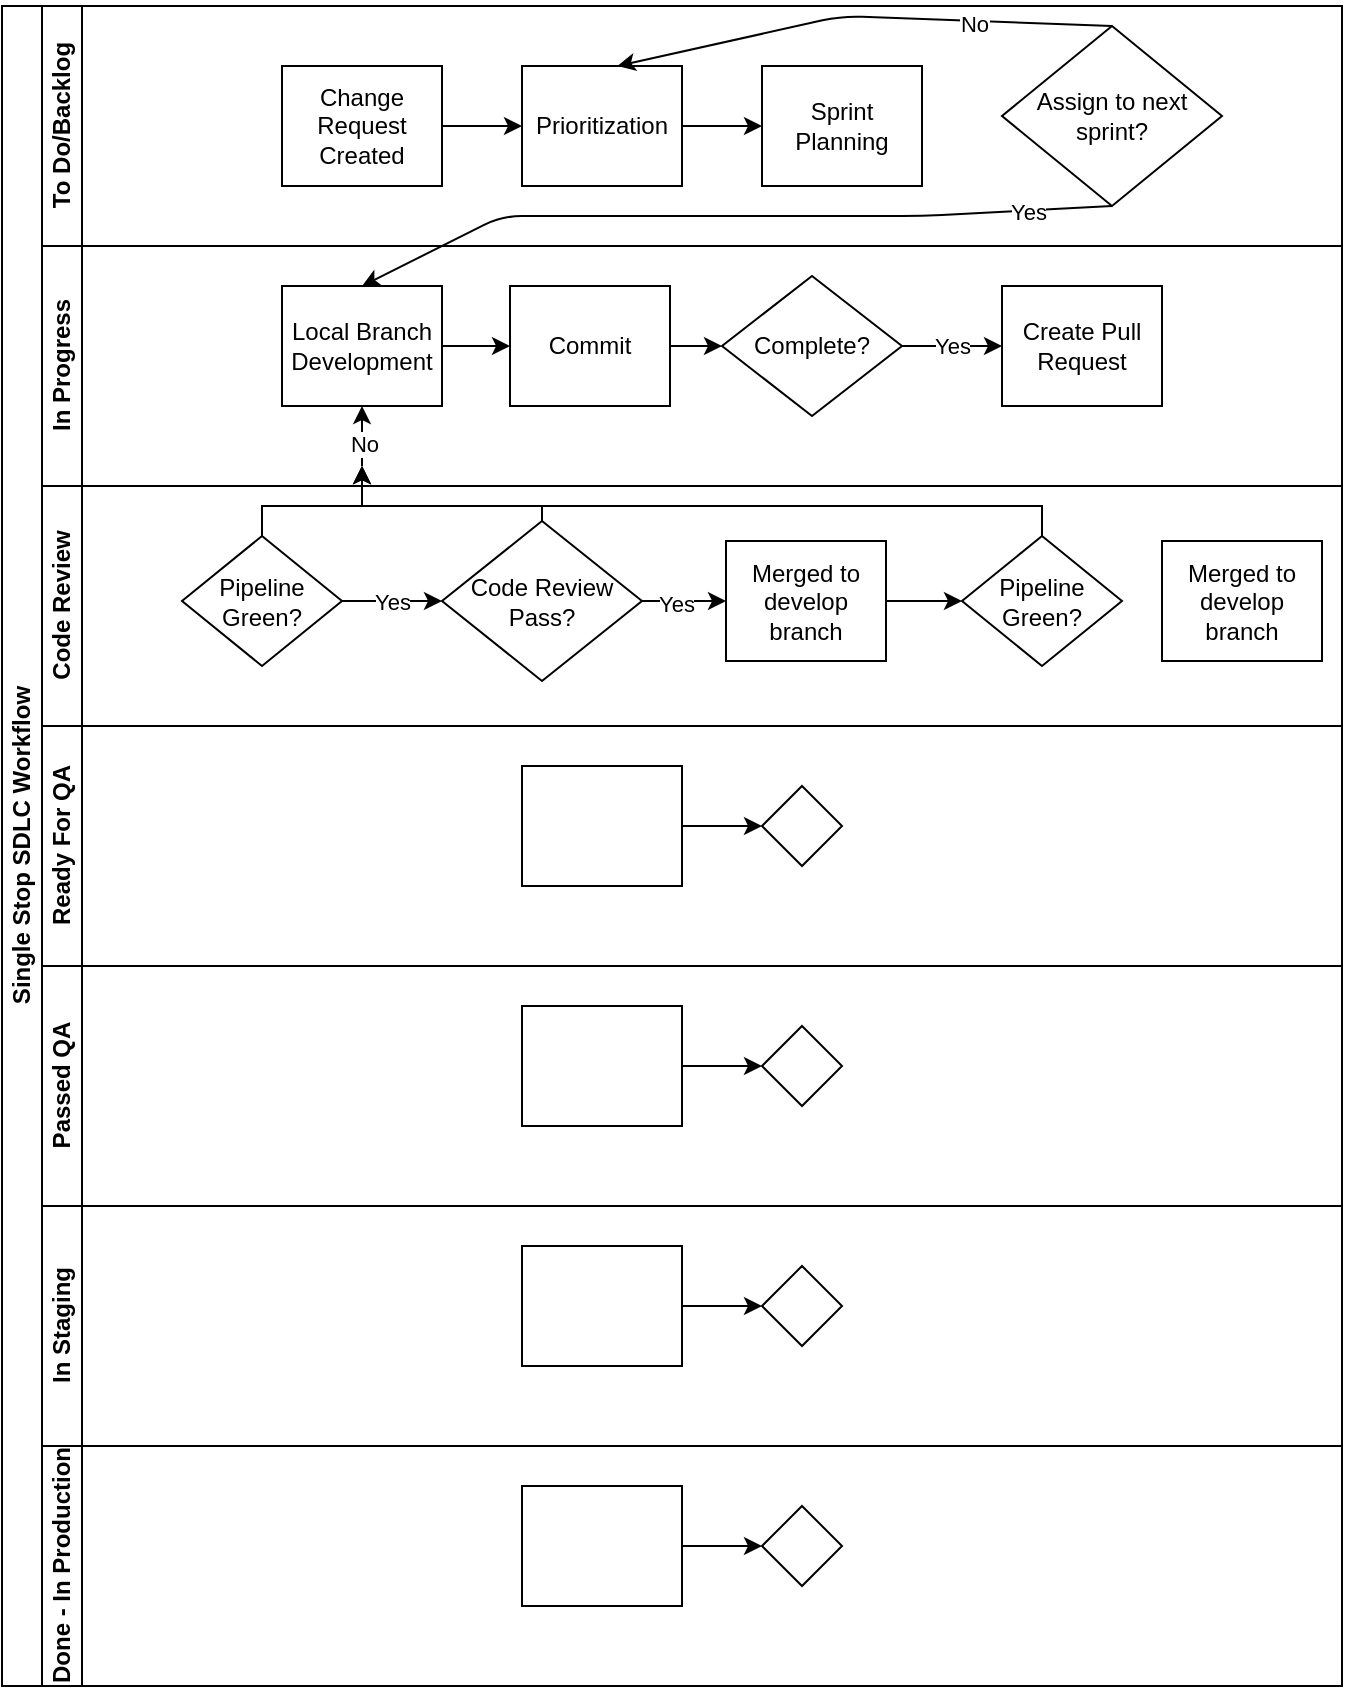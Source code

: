<mxfile version="14.5.0" type="github">
  <diagram id="prtHgNgQTEPvFCAcTncT" name="Page-1">
    <mxGraphModel dx="803" dy="501" grid="1" gridSize="10" guides="1" tooltips="1" connect="1" arrows="1" fold="1" page="1" pageScale="1" pageWidth="827" pageHeight="1169" math="0" shadow="0">
      <root>
        <mxCell id="0" />
        <mxCell id="1" parent="0" />
        <mxCell id="dNxyNK7c78bLwvsdeMH5-19" value="Single Stop SDLC Workflow" style="swimlane;html=1;childLayout=stackLayout;resizeParent=1;resizeParentMax=0;horizontal=0;startSize=20;horizontalStack=0;" parent="1" vertex="1">
          <mxGeometry x="40" y="120" width="670" height="840" as="geometry">
            <mxRectangle x="120" y="105" width="30" height="150" as="alternateBounds" />
          </mxGeometry>
        </mxCell>
        <mxCell id="dNxyNK7c78bLwvsdeMH5-20" value="To Do/Backlog" style="swimlane;html=1;startSize=20;horizontal=0;" parent="dNxyNK7c78bLwvsdeMH5-19" vertex="1">
          <mxGeometry x="20" width="650" height="120" as="geometry">
            <mxRectangle x="20" width="620" height="20" as="alternateBounds" />
          </mxGeometry>
        </mxCell>
        <mxCell id="dNxyNK7c78bLwvsdeMH5-24" value="Change Request Created" style="rounded=0;whiteSpace=wrap;html=1;fontFamily=Helvetica;fontSize=12;fontColor=#000000;align=center;" parent="dNxyNK7c78bLwvsdeMH5-20" vertex="1">
          <mxGeometry x="120" y="30" width="80" height="60" as="geometry" />
        </mxCell>
        <mxCell id="dNxyNK7c78bLwvsdeMH5-33" value="" style="edgeStyle=orthogonalEdgeStyle;rounded=0;orthogonalLoop=1;jettySize=auto;html=1;endArrow=classic;endFill=1;" parent="dNxyNK7c78bLwvsdeMH5-20" source="dNxyNK7c78bLwvsdeMH5-30" edge="1">
          <mxGeometry relative="1" as="geometry">
            <mxPoint x="360" y="60" as="targetPoint" />
          </mxGeometry>
        </mxCell>
        <mxCell id="dNxyNK7c78bLwvsdeMH5-30" value="Prioritization" style="rounded=0;whiteSpace=wrap;html=1;fontFamily=Helvetica;fontSize=12;fontColor=#000000;align=center;" parent="dNxyNK7c78bLwvsdeMH5-20" vertex="1">
          <mxGeometry x="240" y="30" width="80" height="60" as="geometry" />
        </mxCell>
        <mxCell id="UERIJshlti0uCu8RWmvp-54" value="" style="edgeStyle=orthogonalEdgeStyle;rounded=0;orthogonalLoop=1;jettySize=auto;html=1;endArrow=classic;endFill=1;exitX=1;exitY=0.5;exitDx=0;exitDy=0;entryX=0;entryY=0.5;entryDx=0;entryDy=0;" edge="1" parent="dNxyNK7c78bLwvsdeMH5-20" source="dNxyNK7c78bLwvsdeMH5-24" target="dNxyNK7c78bLwvsdeMH5-30">
          <mxGeometry relative="1" as="geometry">
            <mxPoint x="330" y="70" as="sourcePoint" />
            <mxPoint x="220" y="85" as="targetPoint" />
          </mxGeometry>
        </mxCell>
        <mxCell id="UERIJshlti0uCu8RWmvp-55" value="Sprint Planning" style="rounded=0;whiteSpace=wrap;html=1;fontFamily=Helvetica;fontSize=12;fontColor=#000000;align=center;" vertex="1" parent="dNxyNK7c78bLwvsdeMH5-20">
          <mxGeometry x="360" y="30" width="80" height="60" as="geometry" />
        </mxCell>
        <mxCell id="UERIJshlti0uCu8RWmvp-58" value="Assign to next sprint?" style="rhombus;whiteSpace=wrap;html=1;" vertex="1" parent="dNxyNK7c78bLwvsdeMH5-20">
          <mxGeometry x="480" y="10" width="110" height="90" as="geometry" />
        </mxCell>
        <mxCell id="UERIJshlti0uCu8RWmvp-59" value="" style="endArrow=classic;html=1;exitX=0.5;exitY=0;exitDx=0;exitDy=0;entryX=0.596;entryY=0;entryDx=0;entryDy=0;entryPerimeter=0;" edge="1" parent="dNxyNK7c78bLwvsdeMH5-20" source="UERIJshlti0uCu8RWmvp-58" target="dNxyNK7c78bLwvsdeMH5-30">
          <mxGeometry width="50" height="50" relative="1" as="geometry">
            <mxPoint x="240" y="215" as="sourcePoint" />
            <mxPoint x="290" y="165" as="targetPoint" />
            <Array as="points">
              <mxPoint x="400" y="5" />
            </Array>
          </mxGeometry>
        </mxCell>
        <mxCell id="UERIJshlti0uCu8RWmvp-60" value="No" style="edgeLabel;html=1;align=center;verticalAlign=middle;resizable=0;points=[];" vertex="1" connectable="0" parent="UERIJshlti0uCu8RWmvp-59">
          <mxGeometry x="-0.445" y="1" relative="1" as="geometry">
            <mxPoint as="offset" />
          </mxGeometry>
        </mxCell>
        <mxCell id="UERIJshlti0uCu8RWmvp-13" value="In Progress" style="swimlane;html=1;startSize=20;horizontal=0;" vertex="1" parent="dNxyNK7c78bLwvsdeMH5-19">
          <mxGeometry x="20" y="120" width="650" height="120" as="geometry" />
        </mxCell>
        <mxCell id="UERIJshlti0uCu8RWmvp-14" value="" style="edgeStyle=orthogonalEdgeStyle;rounded=0;orthogonalLoop=1;jettySize=auto;html=1;endArrow=classic;endFill=1;entryX=0;entryY=0.5;entryDx=0;entryDy=0;" edge="1" parent="UERIJshlti0uCu8RWmvp-13" source="UERIJshlti0uCu8RWmvp-15" target="UERIJshlti0uCu8RWmvp-63">
          <mxGeometry relative="1" as="geometry">
            <mxPoint x="260" y="50" as="targetPoint" />
          </mxGeometry>
        </mxCell>
        <mxCell id="UERIJshlti0uCu8RWmvp-15" value="Local Branch Development" style="rounded=0;whiteSpace=wrap;html=1;fontFamily=Helvetica;fontSize=12;fontColor=#000000;align=center;" vertex="1" parent="UERIJshlti0uCu8RWmvp-13">
          <mxGeometry x="120" y="20" width="80" height="60" as="geometry" />
        </mxCell>
        <mxCell id="UERIJshlti0uCu8RWmvp-63" value="Commit" style="rounded=0;whiteSpace=wrap;html=1;fontFamily=Helvetica;fontSize=12;fontColor=#000000;align=center;" vertex="1" parent="UERIJshlti0uCu8RWmvp-13">
          <mxGeometry x="234" y="20" width="80" height="60" as="geometry" />
        </mxCell>
        <mxCell id="UERIJshlti0uCu8RWmvp-64" value="Complete?" style="rhombus;whiteSpace=wrap;html=1;" vertex="1" parent="UERIJshlti0uCu8RWmvp-13">
          <mxGeometry x="340" y="15" width="90" height="70" as="geometry" />
        </mxCell>
        <mxCell id="UERIJshlti0uCu8RWmvp-65" value="" style="edgeStyle=orthogonalEdgeStyle;rounded=0;orthogonalLoop=1;jettySize=auto;html=1;endArrow=classic;endFill=1;entryX=0;entryY=0.5;entryDx=0;entryDy=0;exitX=1;exitY=0.5;exitDx=0;exitDy=0;" edge="1" parent="UERIJshlti0uCu8RWmvp-13" source="UERIJshlti0uCu8RWmvp-63" target="UERIJshlti0uCu8RWmvp-64">
          <mxGeometry relative="1" as="geometry">
            <mxPoint x="210" y="60" as="sourcePoint" />
            <mxPoint x="270" y="60" as="targetPoint" />
          </mxGeometry>
        </mxCell>
        <mxCell id="UERIJshlti0uCu8RWmvp-76" value="Create Pull Request" style="rounded=0;whiteSpace=wrap;html=1;fontFamily=Helvetica;fontSize=12;fontColor=#000000;align=center;" vertex="1" parent="UERIJshlti0uCu8RWmvp-13">
          <mxGeometry x="480" y="20" width="80" height="60" as="geometry" />
        </mxCell>
        <mxCell id="UERIJshlti0uCu8RWmvp-77" value="Yes" style="endArrow=classic;html=1;exitX=1;exitY=0.5;exitDx=0;exitDy=0;entryX=0;entryY=0.5;entryDx=0;entryDy=0;" edge="1" parent="UERIJshlti0uCu8RWmvp-13" source="UERIJshlti0uCu8RWmvp-64" target="UERIJshlti0uCu8RWmvp-76">
          <mxGeometry width="50" height="50" relative="1" as="geometry">
            <mxPoint x="430" y="115" as="sourcePoint" />
            <mxPoint x="480" y="65" as="targetPoint" />
          </mxGeometry>
        </mxCell>
        <mxCell id="dNxyNK7c78bLwvsdeMH5-21" value="Code Review" style="swimlane;html=1;startSize=20;horizontal=0;" parent="dNxyNK7c78bLwvsdeMH5-19" vertex="1">
          <mxGeometry x="20" y="240" width="650" height="120" as="geometry" />
        </mxCell>
        <mxCell id="dNxyNK7c78bLwvsdeMH5-28" value="Pipeline Green?" style="rhombus;whiteSpace=wrap;html=1;fontFamily=Helvetica;fontSize=12;fontColor=#000000;align=center;" parent="dNxyNK7c78bLwvsdeMH5-21" vertex="1">
          <mxGeometry x="70" y="25" width="80" height="65" as="geometry" />
        </mxCell>
        <mxCell id="UERIJshlti0uCu8RWmvp-88" style="edgeStyle=orthogonalEdgeStyle;rounded=0;orthogonalLoop=1;jettySize=auto;html=1;exitX=1;exitY=0.5;exitDx=0;exitDy=0;entryX=0;entryY=0.5;entryDx=0;entryDy=0;" edge="1" parent="dNxyNK7c78bLwvsdeMH5-21" source="UERIJshlti0uCu8RWmvp-80" target="UERIJshlti0uCu8RWmvp-84">
          <mxGeometry relative="1" as="geometry" />
        </mxCell>
        <mxCell id="UERIJshlti0uCu8RWmvp-89" value="Yes" style="edgeLabel;html=1;align=center;verticalAlign=middle;resizable=0;points=[];" vertex="1" connectable="0" parent="UERIJshlti0uCu8RWmvp-88">
          <mxGeometry x="-0.206" relative="1" as="geometry">
            <mxPoint y="1" as="offset" />
          </mxGeometry>
        </mxCell>
        <mxCell id="UERIJshlti0uCu8RWmvp-80" value="Code Review Pass?" style="rhombus;whiteSpace=wrap;html=1;fontFamily=Helvetica;fontSize=12;fontColor=#000000;align=center;" vertex="1" parent="dNxyNK7c78bLwvsdeMH5-21">
          <mxGeometry x="200" y="17.5" width="100" height="80" as="geometry" />
        </mxCell>
        <mxCell id="UERIJshlti0uCu8RWmvp-81" value="Yes" style="endArrow=classic;html=1;exitX=1;exitY=0.5;exitDx=0;exitDy=0;entryX=0;entryY=0.5;entryDx=0;entryDy=0;" edge="1" parent="dNxyNK7c78bLwvsdeMH5-21" source="dNxyNK7c78bLwvsdeMH5-28" target="UERIJshlti0uCu8RWmvp-80">
          <mxGeometry width="50" height="50" relative="1" as="geometry">
            <mxPoint x="160" y="115" as="sourcePoint" />
            <mxPoint x="210" y="65" as="targetPoint" />
          </mxGeometry>
        </mxCell>
        <mxCell id="UERIJshlti0uCu8RWmvp-91" style="edgeStyle=orthogonalEdgeStyle;rounded=0;orthogonalLoop=1;jettySize=auto;html=1;exitX=1;exitY=0.5;exitDx=0;exitDy=0;entryX=0;entryY=0.5;entryDx=0;entryDy=0;" edge="1" parent="dNxyNK7c78bLwvsdeMH5-21" source="UERIJshlti0uCu8RWmvp-84" target="UERIJshlti0uCu8RWmvp-90">
          <mxGeometry relative="1" as="geometry" />
        </mxCell>
        <mxCell id="UERIJshlti0uCu8RWmvp-84" value="Merged to develop branch" style="rounded=0;whiteSpace=wrap;html=1;fontFamily=Helvetica;fontSize=12;fontColor=#000000;align=center;" vertex="1" parent="dNxyNK7c78bLwvsdeMH5-21">
          <mxGeometry x="342" y="27.5" width="80" height="60" as="geometry" />
        </mxCell>
        <mxCell id="UERIJshlti0uCu8RWmvp-90" value="Pipeline Green?" style="rhombus;whiteSpace=wrap;html=1;fontFamily=Helvetica;fontSize=12;fontColor=#000000;align=center;" vertex="1" parent="dNxyNK7c78bLwvsdeMH5-21">
          <mxGeometry x="460" y="25" width="80" height="65" as="geometry" />
        </mxCell>
        <mxCell id="UERIJshlti0uCu8RWmvp-99" value="Merged to develop branch" style="rounded=0;whiteSpace=wrap;html=1;fontFamily=Helvetica;fontSize=12;fontColor=#000000;align=center;" vertex="1" parent="dNxyNK7c78bLwvsdeMH5-21">
          <mxGeometry x="560" y="27.5" width="80" height="60" as="geometry" />
        </mxCell>
        <mxCell id="UERIJshlti0uCu8RWmvp-9" value="Ready For QA" style="swimlane;html=1;startSize=20;horizontal=0;" vertex="1" parent="dNxyNK7c78bLwvsdeMH5-19">
          <mxGeometry x="20" y="360" width="650" height="120" as="geometry">
            <mxRectangle x="20" y="240" width="620" height="20" as="alternateBounds" />
          </mxGeometry>
        </mxCell>
        <mxCell id="UERIJshlti0uCu8RWmvp-10" value="" style="edgeStyle=orthogonalEdgeStyle;rounded=0;orthogonalLoop=1;jettySize=auto;html=1;endArrow=classic;endFill=1;" edge="1" parent="UERIJshlti0uCu8RWmvp-9" source="UERIJshlti0uCu8RWmvp-11" target="UERIJshlti0uCu8RWmvp-12">
          <mxGeometry relative="1" as="geometry" />
        </mxCell>
        <mxCell id="UERIJshlti0uCu8RWmvp-11" value="" style="rounded=0;whiteSpace=wrap;html=1;fontFamily=Helvetica;fontSize=12;fontColor=#000000;align=center;" vertex="1" parent="UERIJshlti0uCu8RWmvp-9">
          <mxGeometry x="240" y="20" width="80" height="60" as="geometry" />
        </mxCell>
        <mxCell id="UERIJshlti0uCu8RWmvp-12" value="" style="rhombus;whiteSpace=wrap;html=1;fontFamily=Helvetica;fontSize=12;fontColor=#000000;align=center;" vertex="1" parent="UERIJshlti0uCu8RWmvp-9">
          <mxGeometry x="360" y="30" width="40" height="40" as="geometry" />
        </mxCell>
        <mxCell id="dNxyNK7c78bLwvsdeMH5-22" value="Passed QA" style="swimlane;html=1;startSize=20;horizontal=0;" parent="dNxyNK7c78bLwvsdeMH5-19" vertex="1">
          <mxGeometry x="20" y="480" width="650" height="120" as="geometry">
            <mxRectangle x="20" y="240" width="620" height="20" as="alternateBounds" />
          </mxGeometry>
        </mxCell>
        <mxCell id="dNxyNK7c78bLwvsdeMH5-37" value="" style="edgeStyle=orthogonalEdgeStyle;rounded=0;orthogonalLoop=1;jettySize=auto;html=1;endArrow=classic;endFill=1;" parent="dNxyNK7c78bLwvsdeMH5-22" source="dNxyNK7c78bLwvsdeMH5-34" target="dNxyNK7c78bLwvsdeMH5-36" edge="1">
          <mxGeometry relative="1" as="geometry" />
        </mxCell>
        <mxCell id="dNxyNK7c78bLwvsdeMH5-34" value="" style="rounded=0;whiteSpace=wrap;html=1;fontFamily=Helvetica;fontSize=12;fontColor=#000000;align=center;" parent="dNxyNK7c78bLwvsdeMH5-22" vertex="1">
          <mxGeometry x="240" y="20" width="80" height="60" as="geometry" />
        </mxCell>
        <mxCell id="dNxyNK7c78bLwvsdeMH5-36" value="" style="rhombus;whiteSpace=wrap;html=1;fontFamily=Helvetica;fontSize=12;fontColor=#000000;align=center;" parent="dNxyNK7c78bLwvsdeMH5-22" vertex="1">
          <mxGeometry x="360" y="30" width="40" height="40" as="geometry" />
        </mxCell>
        <mxCell id="UERIJshlti0uCu8RWmvp-45" value="In Staging" style="swimlane;html=1;startSize=20;horizontal=0;" vertex="1" parent="dNxyNK7c78bLwvsdeMH5-19">
          <mxGeometry x="20" y="600" width="650" height="120" as="geometry">
            <mxRectangle x="20" y="240" width="620" height="20" as="alternateBounds" />
          </mxGeometry>
        </mxCell>
        <mxCell id="UERIJshlti0uCu8RWmvp-46" value="" style="edgeStyle=orthogonalEdgeStyle;rounded=0;orthogonalLoop=1;jettySize=auto;html=1;endArrow=classic;endFill=1;" edge="1" parent="UERIJshlti0uCu8RWmvp-45" source="UERIJshlti0uCu8RWmvp-47" target="UERIJshlti0uCu8RWmvp-48">
          <mxGeometry relative="1" as="geometry" />
        </mxCell>
        <mxCell id="UERIJshlti0uCu8RWmvp-47" value="" style="rounded=0;whiteSpace=wrap;html=1;fontFamily=Helvetica;fontSize=12;fontColor=#000000;align=center;" vertex="1" parent="UERIJshlti0uCu8RWmvp-45">
          <mxGeometry x="240" y="20" width="80" height="60" as="geometry" />
        </mxCell>
        <mxCell id="UERIJshlti0uCu8RWmvp-48" value="" style="rhombus;whiteSpace=wrap;html=1;fontFamily=Helvetica;fontSize=12;fontColor=#000000;align=center;" vertex="1" parent="UERIJshlti0uCu8RWmvp-45">
          <mxGeometry x="360" y="30" width="40" height="40" as="geometry" />
        </mxCell>
        <mxCell id="UERIJshlti0uCu8RWmvp-49" value="Done - In Production" style="swimlane;html=1;startSize=20;horizontal=0;" vertex="1" parent="dNxyNK7c78bLwvsdeMH5-19">
          <mxGeometry x="20" y="720" width="650" height="120" as="geometry">
            <mxRectangle x="20" y="240" width="620" height="20" as="alternateBounds" />
          </mxGeometry>
        </mxCell>
        <mxCell id="UERIJshlti0uCu8RWmvp-50" value="" style="edgeStyle=orthogonalEdgeStyle;rounded=0;orthogonalLoop=1;jettySize=auto;html=1;endArrow=classic;endFill=1;" edge="1" parent="UERIJshlti0uCu8RWmvp-49" source="UERIJshlti0uCu8RWmvp-51" target="UERIJshlti0uCu8RWmvp-52">
          <mxGeometry relative="1" as="geometry" />
        </mxCell>
        <mxCell id="UERIJshlti0uCu8RWmvp-51" value="" style="rounded=0;whiteSpace=wrap;html=1;fontFamily=Helvetica;fontSize=12;fontColor=#000000;align=center;" vertex="1" parent="UERIJshlti0uCu8RWmvp-49">
          <mxGeometry x="240" y="20" width="80" height="60" as="geometry" />
        </mxCell>
        <mxCell id="UERIJshlti0uCu8RWmvp-52" value="" style="rhombus;whiteSpace=wrap;html=1;fontFamily=Helvetica;fontSize=12;fontColor=#000000;align=center;" vertex="1" parent="UERIJshlti0uCu8RWmvp-49">
          <mxGeometry x="360" y="30" width="40" height="40" as="geometry" />
        </mxCell>
        <mxCell id="UERIJshlti0uCu8RWmvp-61" value="" style="endArrow=classic;html=1;exitX=0.5;exitY=1;exitDx=0;exitDy=0;entryX=0.5;entryY=0;entryDx=0;entryDy=0;" edge="1" parent="dNxyNK7c78bLwvsdeMH5-19" source="UERIJshlti0uCu8RWmvp-58" target="UERIJshlti0uCu8RWmvp-15">
          <mxGeometry width="50" height="50" relative="1" as="geometry">
            <mxPoint x="410" y="195" as="sourcePoint" />
            <mxPoint x="460" y="145" as="targetPoint" />
            <Array as="points">
              <mxPoint x="460" y="105" />
              <mxPoint x="250" y="105" />
            </Array>
          </mxGeometry>
        </mxCell>
        <mxCell id="UERIJshlti0uCu8RWmvp-62" value="Yes" style="edgeLabel;html=1;align=center;verticalAlign=middle;resizable=0;points=[];" vertex="1" connectable="0" parent="UERIJshlti0uCu8RWmvp-61">
          <mxGeometry x="-0.78" y="1" relative="1" as="geometry">
            <mxPoint as="offset" />
          </mxGeometry>
        </mxCell>
        <mxCell id="UERIJshlti0uCu8RWmvp-94" value="" style="endArrow=classic;html=1;entryX=0.5;entryY=1;entryDx=0;entryDy=0;" edge="1" parent="1" target="UERIJshlti0uCu8RWmvp-15">
          <mxGeometry width="50" height="50" relative="1" as="geometry">
            <mxPoint x="220" y="350" as="sourcePoint" />
            <mxPoint x="430" y="380" as="targetPoint" />
          </mxGeometry>
        </mxCell>
        <mxCell id="UERIJshlti0uCu8RWmvp-95" value="No" style="edgeLabel;html=1;align=center;verticalAlign=middle;resizable=0;points=[];" vertex="1" connectable="0" parent="UERIJshlti0uCu8RWmvp-94">
          <mxGeometry x="-0.244" y="-1" relative="1" as="geometry">
            <mxPoint as="offset" />
          </mxGeometry>
        </mxCell>
        <mxCell id="UERIJshlti0uCu8RWmvp-96" style="edgeStyle=orthogonalEdgeStyle;rounded=0;orthogonalLoop=1;jettySize=auto;html=1;exitX=0.5;exitY=0;exitDx=0;exitDy=0;" edge="1" parent="1" source="dNxyNK7c78bLwvsdeMH5-28">
          <mxGeometry relative="1" as="geometry">
            <mxPoint x="220" y="350" as="targetPoint" />
            <Array as="points">
              <mxPoint x="170" y="370" />
              <mxPoint x="220" y="370" />
            </Array>
          </mxGeometry>
        </mxCell>
        <mxCell id="UERIJshlti0uCu8RWmvp-97" style="edgeStyle=orthogonalEdgeStyle;rounded=0;orthogonalLoop=1;jettySize=auto;html=1;exitX=0.5;exitY=0;exitDx=0;exitDy=0;" edge="1" parent="1" source="UERIJshlti0uCu8RWmvp-80">
          <mxGeometry relative="1" as="geometry">
            <mxPoint x="220" y="350" as="targetPoint" />
            <Array as="points">
              <mxPoint x="310" y="370" />
              <mxPoint x="220" y="370" />
            </Array>
          </mxGeometry>
        </mxCell>
        <mxCell id="UERIJshlti0uCu8RWmvp-98" style="edgeStyle=orthogonalEdgeStyle;rounded=0;orthogonalLoop=1;jettySize=auto;html=1;exitX=0.5;exitY=0;exitDx=0;exitDy=0;" edge="1" parent="1" source="UERIJshlti0uCu8RWmvp-90">
          <mxGeometry relative="1" as="geometry">
            <mxPoint x="220" y="350" as="targetPoint" />
            <Array as="points">
              <mxPoint x="560" y="370" />
              <mxPoint x="220" y="370" />
            </Array>
          </mxGeometry>
        </mxCell>
      </root>
    </mxGraphModel>
  </diagram>
</mxfile>
